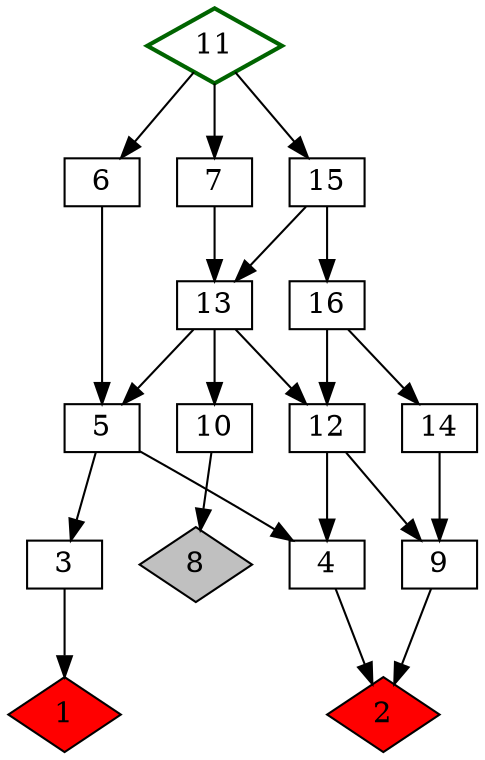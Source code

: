 digraph G {
	{
	node [shape=diamond, style=bold]
	11[color=darkgreen]
	}
	{
	node [shape=diamond, style=filled]
	1, 2, 8 [fillcolor=grey]
	}
	{
	node [shape=box, width=0.5, height=0.3]
	3, 4, 5, 6, 7, 9, 10, 11, 12, 13, 14, 15, 16
	}
	{
	node [shape=diamond, style=filled]
	1, 2 [fillcolor=red]
	}
3 -> 1
4 -> 2
5 -> 3, 4
6 -> 5
7 -> 13
9 -> 2
10 -> 8
11 -> 6, 7, 15
12 -> 4, 9
13 -> 5, 10, 12
14 -> 9
15 -> 13, 16
16 -> 12, 14
	{rank=same;1;2}
	{rank=same;3;4}
	{rank=same;5}
	{rank=same;6;7}
	{rank=same;8;9}
	{rank=same;10;12}
	{rank=same;11}
	{rank=same;13}
	{rank=same;14}
	{rank=same;15}
	{rank=same;16}
}